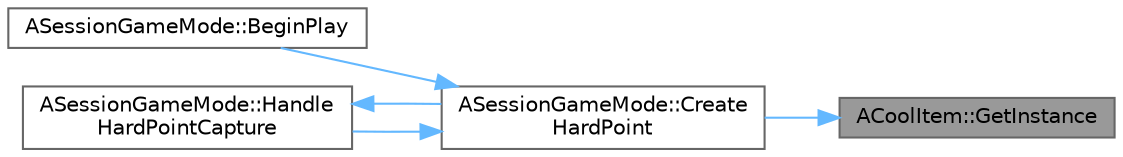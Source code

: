 digraph "ACoolItem::GetInstance"
{
 // LATEX_PDF_SIZE
  bgcolor="transparent";
  edge [fontname=Helvetica,fontsize=10,labelfontname=Helvetica,labelfontsize=10];
  node [fontname=Helvetica,fontsize=10,shape=box,height=0.2,width=0.4];
  rankdir="RL";
  Node1 [id="Node000001",label="ACoolItem::GetInstance",height=0.2,width=0.4,color="gray40", fillcolor="grey60", style="filled", fontcolor="black",tooltip=" "];
  Node1 -> Node2 [id="edge5_Node000001_Node000002",dir="back",color="steelblue1",style="solid",tooltip=" "];
  Node2 [id="Node000002",label="ASessionGameMode::Create\lHardPoint",height=0.2,width=0.4,color="grey40", fillcolor="white", style="filled",URL="$class_a_session_game_mode.html#a8b98aa04b48aeb28a7d6ef2f4841c75e",tooltip=" "];
  Node2 -> Node3 [id="edge6_Node000002_Node000003",dir="back",color="steelblue1",style="solid",tooltip=" "];
  Node3 [id="Node000003",label="ASessionGameMode::BeginPlay",height=0.2,width=0.4,color="grey40", fillcolor="white", style="filled",URL="$class_a_session_game_mode.html#aafaf1f0bf8086d917a5d2d392aef9817",tooltip=" "];
  Node2 -> Node4 [id="edge7_Node000002_Node000004",dir="back",color="steelblue1",style="solid",tooltip=" "];
  Node4 [id="Node000004",label="ASessionGameMode::Handle\lHardPointCapture",height=0.2,width=0.4,color="grey40", fillcolor="white", style="filled",URL="$class_a_session_game_mode.html#ab0c505dba8d028e3540f9f12996ff282",tooltip=" "];
  Node4 -> Node2 [id="edge8_Node000004_Node000002",dir="back",color="steelblue1",style="solid",tooltip=" "];
}
